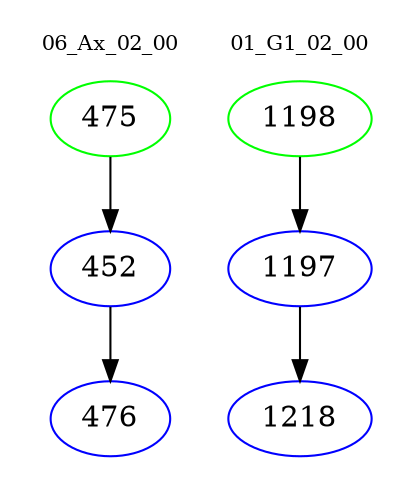 digraph{
subgraph cluster_0 {
color = white
label = "06_Ax_02_00";
fontsize=10;
T0_475 [label="475", color="green"]
T0_475 -> T0_452 [color="black"]
T0_452 [label="452", color="blue"]
T0_452 -> T0_476 [color="black"]
T0_476 [label="476", color="blue"]
}
subgraph cluster_1 {
color = white
label = "01_G1_02_00";
fontsize=10;
T1_1198 [label="1198", color="green"]
T1_1198 -> T1_1197 [color="black"]
T1_1197 [label="1197", color="blue"]
T1_1197 -> T1_1218 [color="black"]
T1_1218 [label="1218", color="blue"]
}
}
